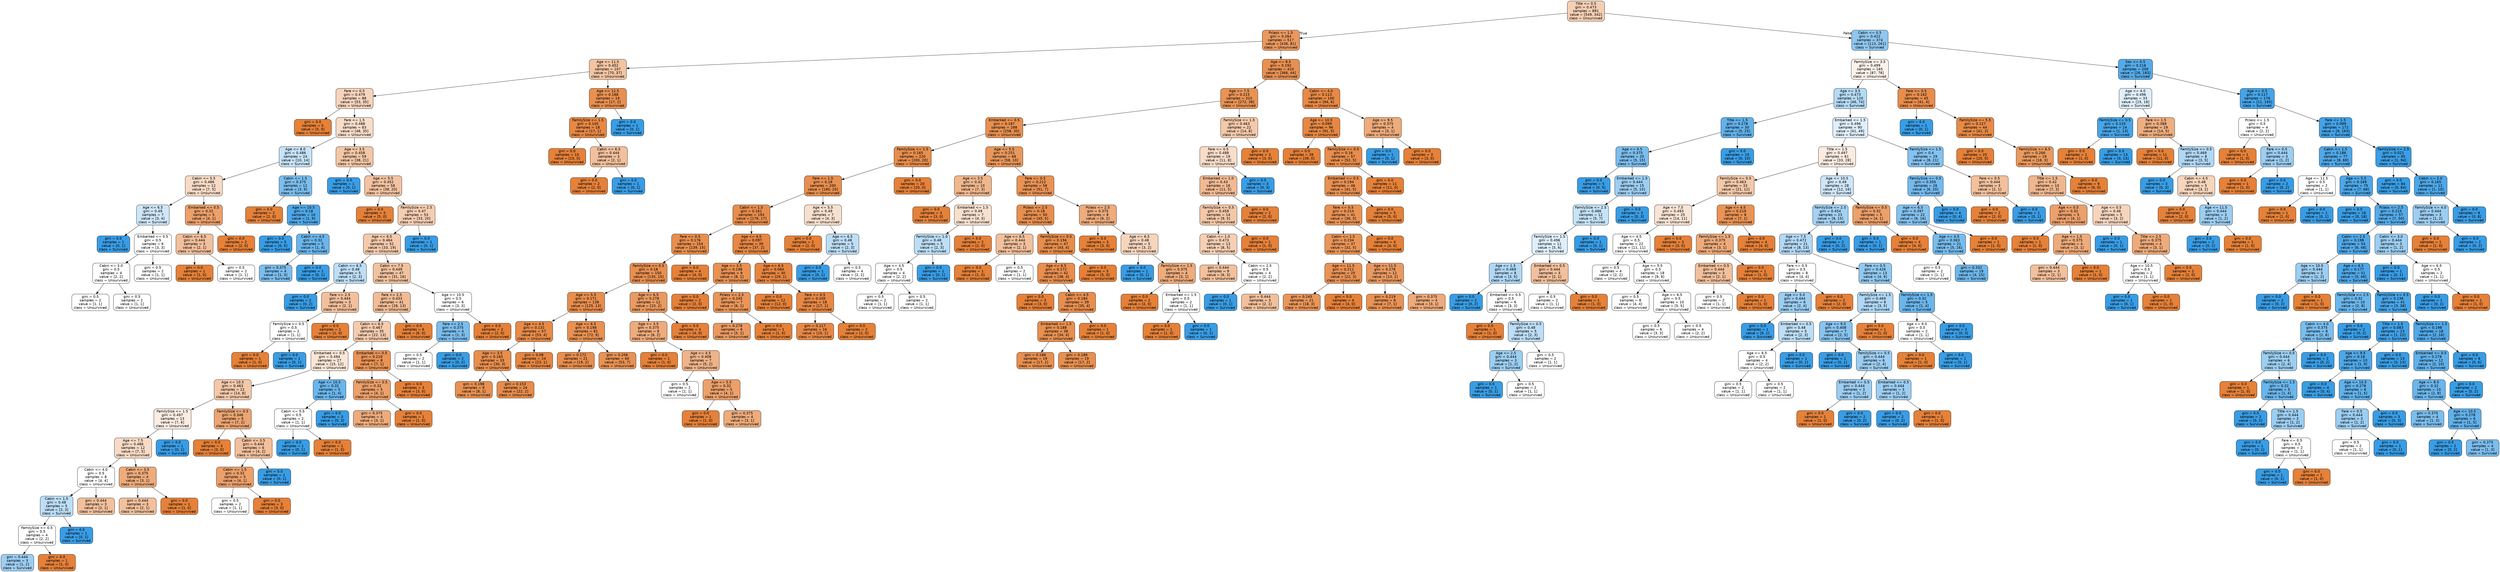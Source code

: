 digraph Tree {
node [shape=box, style="filled, rounded", color="black", fontname=helvetica] ;
edge [fontname=helvetica] ;
0 [label="Title <= 0.5\ngini = 0.473\nsamples = 891\nvalue = [549, 342]\nclass = Unsurvived", fillcolor="#f5cfb4"] ;
1 [label="Pclass <= 1.5\ngini = 0.264\nsamples = 517\nvalue = [436, 81]\nclass = Unsurvived", fillcolor="#ea985e"] ;
0 -> 1 [labeldistance=2.5, labelangle=45, headlabel="True"] ;
2 [label="Age <= 11.5\ngini = 0.452\nsamples = 107\nvalue = [70, 37]\nclass = Unsurvived", fillcolor="#f3c4a2"] ;
1 -> 2 ;
3 [label="Fare <= 0.5\ngini = 0.479\nsamples = 88\nvalue = [53, 35]\nclass = Unsurvived", fillcolor="#f6d4bc"] ;
2 -> 3 ;
4 [label="gini = 0.0\nsamples = 5\nvalue = [5, 0]\nclass = Unsurvived", fillcolor="#e58139"] ;
3 -> 4 ;
5 [label="Fare <= 1.5\ngini = 0.488\nsamples = 83\nvalue = [48, 35]\nclass = Unsurvived", fillcolor="#f8ddc9"] ;
3 -> 5 ;
6 [label="Age <= 8.0\ngini = 0.486\nsamples = 24\nvalue = [10, 14]\nclass = Survived", fillcolor="#c6e3f8"] ;
5 -> 6 ;
7 [label="Cabin <= 5.5\ngini = 0.486\nsamples = 12\nvalue = [7, 5]\nclass = Unsurvived", fillcolor="#f8dbc6"] ;
6 -> 7 ;
8 [label="Age <= 6.5\ngini = 0.49\nsamples = 7\nvalue = [3, 4]\nclass = Survived", fillcolor="#cee6f8"] ;
7 -> 8 ;
9 [label="gini = 0.0\nsamples = 1\nvalue = [0, 1]\nclass = Survived", fillcolor="#399de5"] ;
8 -> 9 ;
10 [label="Embarked <= 0.5\ngini = 0.5\nsamples = 6\nvalue = [3, 3]\nclass = Unsurvived", fillcolor="#ffffff"] ;
8 -> 10 ;
11 [label="Cabin <= 3.0\ngini = 0.5\nsamples = 4\nvalue = [2, 2]\nclass = Unsurvived", fillcolor="#ffffff"] ;
10 -> 11 ;
12 [label="gini = 0.5\nsamples = 2\nvalue = [1, 1]\nclass = Unsurvived", fillcolor="#ffffff"] ;
11 -> 12 ;
13 [label="gini = 0.5\nsamples = 2\nvalue = [1, 1]\nclass = Unsurvived", fillcolor="#ffffff"] ;
11 -> 13 ;
14 [label="gini = 0.5\nsamples = 2\nvalue = [1, 1]\nclass = Unsurvived", fillcolor="#ffffff"] ;
10 -> 14 ;
15 [label="Embarked <= 0.5\ngini = 0.32\nsamples = 5\nvalue = [4, 1]\nclass = Unsurvived", fillcolor="#eca06a"] ;
7 -> 15 ;
16 [label="Cabin <= 6.5\ngini = 0.444\nsamples = 3\nvalue = [2, 1]\nclass = Unsurvived", fillcolor="#f2c09c"] ;
15 -> 16 ;
17 [label="gini = 0.0\nsamples = 1\nvalue = [1, 0]\nclass = Unsurvived", fillcolor="#e58139"] ;
16 -> 17 ;
18 [label="gini = 0.5\nsamples = 2\nvalue = [1, 1]\nclass = Unsurvived", fillcolor="#ffffff"] ;
16 -> 18 ;
19 [label="gini = 0.0\nsamples = 2\nvalue = [2, 0]\nclass = Unsurvived", fillcolor="#e58139"] ;
15 -> 19 ;
20 [label="Cabin <= 1.5\ngini = 0.375\nsamples = 12\nvalue = [3, 9]\nclass = Survived", fillcolor="#7bbeee"] ;
6 -> 20 ;
21 [label="gini = 0.0\nsamples = 2\nvalue = [2, 0]\nclass = Unsurvived", fillcolor="#e58139"] ;
20 -> 21 ;
22 [label="Age <= 10.5\ngini = 0.18\nsamples = 10\nvalue = [1, 9]\nclass = Survived", fillcolor="#4fa8e8"] ;
20 -> 22 ;
23 [label="gini = 0.0\nsamples = 5\nvalue = [0, 5]\nclass = Survived", fillcolor="#399de5"] ;
22 -> 23 ;
24 [label="Cabin <= 4.5\ngini = 0.32\nsamples = 5\nvalue = [1, 4]\nclass = Survived", fillcolor="#6ab6ec"] ;
22 -> 24 ;
25 [label="gini = 0.375\nsamples = 4\nvalue = [1, 3]\nclass = Survived", fillcolor="#7bbeee"] ;
24 -> 25 ;
26 [label="gini = 0.0\nsamples = 1\nvalue = [0, 1]\nclass = Survived", fillcolor="#399de5"] ;
24 -> 26 ;
27 [label="Age <= 3.5\ngini = 0.458\nsamples = 59\nvalue = [38, 21]\nclass = Unsurvived", fillcolor="#f3c7a6"] ;
5 -> 27 ;
28 [label="gini = 0.0\nsamples = 1\nvalue = [0, 1]\nclass = Survived", fillcolor="#399de5"] ;
27 -> 28 ;
29 [label="Age <= 5.5\ngini = 0.452\nsamples = 58\nvalue = [38, 20]\nclass = Unsurvived", fillcolor="#f3c3a1"] ;
27 -> 29 ;
30 [label="gini = 0.0\nsamples = 5\nvalue = [5, 0]\nclass = Unsurvived", fillcolor="#e58139"] ;
29 -> 30 ;
31 [label="FamilySize <= 2.5\ngini = 0.47\nsamples = 53\nvalue = [33, 20]\nclass = Unsurvived", fillcolor="#f5cdb1"] ;
29 -> 31 ;
32 [label="Age <= 6.5\ngini = 0.464\nsamples = 52\nvalue = [33, 19]\nclass = Unsurvived", fillcolor="#f4caab"] ;
31 -> 32 ;
33 [label="Cabin <= 6.5\ngini = 0.48\nsamples = 5\nvalue = [2, 3]\nclass = Survived", fillcolor="#bddef6"] ;
32 -> 33 ;
34 [label="gini = 0.0\nsamples = 2\nvalue = [0, 2]\nclass = Survived", fillcolor="#399de5"] ;
33 -> 34 ;
35 [label="Fare <= 2.5\ngini = 0.444\nsamples = 3\nvalue = [2, 1]\nclass = Unsurvived", fillcolor="#f2c09c"] ;
33 -> 35 ;
36 [label="FamilySize <= 0.5\ngini = 0.5\nsamples = 2\nvalue = [1, 1]\nclass = Unsurvived", fillcolor="#ffffff"] ;
35 -> 36 ;
37 [label="gini = 0.0\nsamples = 1\nvalue = [1, 0]\nclass = Unsurvived", fillcolor="#e58139"] ;
36 -> 37 ;
38 [label="gini = 0.0\nsamples = 1\nvalue = [0, 1]\nclass = Survived", fillcolor="#399de5"] ;
36 -> 38 ;
39 [label="gini = 0.0\nsamples = 1\nvalue = [1, 0]\nclass = Unsurvived", fillcolor="#e58139"] ;
35 -> 39 ;
40 [label="Cabin <= 7.5\ngini = 0.449\nsamples = 47\nvalue = [31, 16]\nclass = Unsurvived", fillcolor="#f2c29f"] ;
32 -> 40 ;
41 [label="Fare <= 2.5\ngini = 0.433\nsamples = 41\nvalue = [28, 13]\nclass = Unsurvived", fillcolor="#f1bc95"] ;
40 -> 41 ;
42 [label="Cabin <= 6.5\ngini = 0.467\nsamples = 35\nvalue = [22, 13]\nclass = Unsurvived", fillcolor="#f4cbae"] ;
41 -> 42 ;
43 [label="Embarked <= 0.5\ngini = 0.494\nsamples = 27\nvalue = [15, 12]\nclass = Unsurvived", fillcolor="#fae6d7"] ;
42 -> 43 ;
44 [label="Age <= 10.5\ngini = 0.463\nsamples = 22\nvalue = [14, 8]\nclass = Unsurvived", fillcolor="#f4c9aa"] ;
43 -> 44 ;
45 [label="FamilySize <= 1.5\ngini = 0.497\nsamples = 13\nvalue = [7, 6]\nclass = Unsurvived", fillcolor="#fbede3"] ;
44 -> 45 ;
46 [label="Age <= 7.5\ngini = 0.486\nsamples = 12\nvalue = [7, 5]\nclass = Unsurvived", fillcolor="#f8dbc6"] ;
45 -> 46 ;
47 [label="Cabin <= 4.0\ngini = 0.5\nsamples = 8\nvalue = [4, 4]\nclass = Unsurvived", fillcolor="#ffffff"] ;
46 -> 47 ;
48 [label="Cabin <= 1.5\ngini = 0.48\nsamples = 5\nvalue = [2, 3]\nclass = Survived", fillcolor="#bddef6"] ;
47 -> 48 ;
49 [label="FamilySize <= 0.5\ngini = 0.5\nsamples = 4\nvalue = [2, 2]\nclass = Unsurvived", fillcolor="#ffffff"] ;
48 -> 49 ;
50 [label="gini = 0.444\nsamples = 3\nvalue = [1, 2]\nclass = Survived", fillcolor="#9ccef2"] ;
49 -> 50 ;
51 [label="gini = 0.0\nsamples = 1\nvalue = [1, 0]\nclass = Unsurvived", fillcolor="#e58139"] ;
49 -> 51 ;
52 [label="gini = 0.0\nsamples = 1\nvalue = [0, 1]\nclass = Survived", fillcolor="#399de5"] ;
48 -> 52 ;
53 [label="gini = 0.444\nsamples = 3\nvalue = [2, 1]\nclass = Unsurvived", fillcolor="#f2c09c"] ;
47 -> 53 ;
54 [label="Cabin <= 3.5\ngini = 0.375\nsamples = 4\nvalue = [3, 1]\nclass = Unsurvived", fillcolor="#eeab7b"] ;
46 -> 54 ;
55 [label="gini = 0.444\nsamples = 3\nvalue = [2, 1]\nclass = Unsurvived", fillcolor="#f2c09c"] ;
54 -> 55 ;
56 [label="gini = 0.0\nsamples = 1\nvalue = [1, 0]\nclass = Unsurvived", fillcolor="#e58139"] ;
54 -> 56 ;
57 [label="gini = 0.0\nsamples = 1\nvalue = [0, 1]\nclass = Survived", fillcolor="#399de5"] ;
45 -> 57 ;
58 [label="FamilySize <= 0.5\ngini = 0.346\nsamples = 9\nvalue = [7, 2]\nclass = Unsurvived", fillcolor="#eca572"] ;
44 -> 58 ;
59 [label="gini = 0.0\nsamples = 3\nvalue = [3, 0]\nclass = Unsurvived", fillcolor="#e58139"] ;
58 -> 59 ;
60 [label="Cabin <= 3.5\ngini = 0.444\nsamples = 6\nvalue = [4, 2]\nclass = Unsurvived", fillcolor="#f2c09c"] ;
58 -> 60 ;
61 [label="Cabin <= 1.5\ngini = 0.32\nsamples = 5\nvalue = [4, 1]\nclass = Unsurvived", fillcolor="#eca06a"] ;
60 -> 61 ;
62 [label="gini = 0.5\nsamples = 2\nvalue = [1, 1]\nclass = Unsurvived", fillcolor="#ffffff"] ;
61 -> 62 ;
63 [label="gini = 0.0\nsamples = 3\nvalue = [3, 0]\nclass = Unsurvived", fillcolor="#e58139"] ;
61 -> 63 ;
64 [label="gini = 0.0\nsamples = 1\nvalue = [0, 1]\nclass = Survived", fillcolor="#399de5"] ;
60 -> 64 ;
65 [label="Age <= 10.5\ngini = 0.32\nsamples = 5\nvalue = [1, 4]\nclass = Survived", fillcolor="#6ab6ec"] ;
43 -> 65 ;
66 [label="Cabin <= 5.5\ngini = 0.5\nsamples = 2\nvalue = [1, 1]\nclass = Unsurvived", fillcolor="#ffffff"] ;
65 -> 66 ;
67 [label="gini = 0.0\nsamples = 1\nvalue = [0, 1]\nclass = Survived", fillcolor="#399de5"] ;
66 -> 67 ;
68 [label="gini = 0.0\nsamples = 1\nvalue = [1, 0]\nclass = Unsurvived", fillcolor="#e58139"] ;
66 -> 68 ;
69 [label="gini = 0.0\nsamples = 3\nvalue = [0, 3]\nclass = Survived", fillcolor="#399de5"] ;
65 -> 69 ;
70 [label="Embarked <= 0.5\ngini = 0.219\nsamples = 8\nvalue = [7, 1]\nclass = Unsurvived", fillcolor="#e99355"] ;
42 -> 70 ;
71 [label="FamilySize <= 0.5\ngini = 0.32\nsamples = 5\nvalue = [4, 1]\nclass = Unsurvived", fillcolor="#eca06a"] ;
70 -> 71 ;
72 [label="gini = 0.375\nsamples = 4\nvalue = [3, 1]\nclass = Unsurvived", fillcolor="#eeab7b"] ;
71 -> 72 ;
73 [label="gini = 0.0\nsamples = 1\nvalue = [1, 0]\nclass = Unsurvived", fillcolor="#e58139"] ;
71 -> 73 ;
74 [label="gini = 0.0\nsamples = 3\nvalue = [3, 0]\nclass = Unsurvived", fillcolor="#e58139"] ;
70 -> 74 ;
75 [label="gini = 0.0\nsamples = 6\nvalue = [6, 0]\nclass = Unsurvived", fillcolor="#e58139"] ;
41 -> 75 ;
76 [label="Age <= 10.5\ngini = 0.5\nsamples = 6\nvalue = [3, 3]\nclass = Unsurvived", fillcolor="#ffffff"] ;
40 -> 76 ;
77 [label="Fare <= 2.5\ngini = 0.375\nsamples = 4\nvalue = [1, 3]\nclass = Survived", fillcolor="#7bbeee"] ;
76 -> 77 ;
78 [label="gini = 0.5\nsamples = 2\nvalue = [1, 1]\nclass = Unsurvived", fillcolor="#ffffff"] ;
77 -> 78 ;
79 [label="gini = 0.0\nsamples = 2\nvalue = [0, 2]\nclass = Survived", fillcolor="#399de5"] ;
77 -> 79 ;
80 [label="gini = 0.0\nsamples = 2\nvalue = [2, 0]\nclass = Unsurvived", fillcolor="#e58139"] ;
76 -> 80 ;
81 [label="gini = 0.0\nsamples = 1\nvalue = [0, 1]\nclass = Survived", fillcolor="#399de5"] ;
31 -> 81 ;
82 [label="Age <= 12.5\ngini = 0.188\nsamples = 19\nvalue = [17, 2]\nclass = Unsurvived", fillcolor="#e89050"] ;
2 -> 82 ;
83 [label="FamilySize <= 1.5\ngini = 0.105\nsamples = 18\nvalue = [17, 1]\nclass = Unsurvived", fillcolor="#e78845"] ;
82 -> 83 ;
84 [label="gini = 0.0\nsamples = 15\nvalue = [15, 0]\nclass = Unsurvived", fillcolor="#e58139"] ;
83 -> 84 ;
85 [label="Cabin <= 6.5\ngini = 0.444\nsamples = 3\nvalue = [2, 1]\nclass = Unsurvived", fillcolor="#f2c09c"] ;
83 -> 85 ;
86 [label="gini = 0.0\nsamples = 2\nvalue = [2, 0]\nclass = Unsurvived", fillcolor="#e58139"] ;
85 -> 86 ;
87 [label="gini = 0.0\nsamples = 1\nvalue = [0, 1]\nclass = Survived", fillcolor="#399de5"] ;
85 -> 87 ;
88 [label="gini = 0.0\nsamples = 1\nvalue = [0, 1]\nclass = Survived", fillcolor="#399de5"] ;
82 -> 88 ;
89 [label="Age <= 8.5\ngini = 0.192\nsamples = 410\nvalue = [366, 44]\nclass = Unsurvived", fillcolor="#e89051"] ;
1 -> 89 ;
90 [label="Age <= 7.5\ngini = 0.215\nsamples = 310\nvalue = [272, 38]\nclass = Unsurvived", fillcolor="#e99355"] ;
89 -> 90 ;
91 [label="Embarked <= 0.5\ngini = 0.187\nsamples = 288\nvalue = [258, 30]\nclass = Unsurvived", fillcolor="#e89050"] ;
90 -> 91 ;
92 [label="FamilySize <= 1.5\ngini = 0.165\nsamples = 220\nvalue = [200, 20]\nclass = Unsurvived", fillcolor="#e88e4d"] ;
91 -> 92 ;
93 [label="Fare <= 1.5\ngini = 0.18\nsamples = 200\nvalue = [180, 20]\nclass = Unsurvived", fillcolor="#e88f4f"] ;
92 -> 93 ;
94 [label="Cabin <= 1.5\ngini = 0.161\nsamples = 193\nvalue = [176, 17]\nclass = Unsurvived", fillcolor="#e88d4c"] ;
93 -> 94 ;
95 [label="Fare <= 0.5\ngini = 0.176\nsamples = 154\nvalue = [139, 15]\nclass = Unsurvived", fillcolor="#e88f4e"] ;
94 -> 95 ;
96 [label="FamilySize <= 0.5\ngini = 0.18\nsamples = 150\nvalue = [135, 15]\nclass = Unsurvived", fillcolor="#e88f4f"] ;
95 -> 96 ;
97 [label="Age <= 5.5\ngini = 0.171\nsamples = 138\nvalue = [125, 13]\nclass = Unsurvived", fillcolor="#e88e4e"] ;
96 -> 97 ;
98 [label="Age <= 4.5\ngini = 0.131\nsamples = 57\nvalue = [53, 4]\nclass = Unsurvived", fillcolor="#e78b48"] ;
97 -> 98 ;
99 [label="Age <= 3.5\ngini = 0.165\nsamples = 33\nvalue = [30, 3]\nclass = Unsurvived", fillcolor="#e88e4d"] ;
98 -> 99 ;
100 [label="gini = 0.198\nsamples = 9\nvalue = [8, 1]\nclass = Unsurvived", fillcolor="#e89152"] ;
99 -> 100 ;
101 [label="gini = 0.153\nsamples = 24\nvalue = [22, 2]\nclass = Unsurvived", fillcolor="#e78c4b"] ;
99 -> 101 ;
102 [label="gini = 0.08\nsamples = 24\nvalue = [23, 1]\nclass = Unsurvived", fillcolor="#e68642"] ;
98 -> 102 ;
103 [label="Age <= 6.5\ngini = 0.198\nsamples = 81\nvalue = [72, 9]\nclass = Unsurvived", fillcolor="#e89152"] ;
97 -> 103 ;
104 [label="gini = 0.172\nsamples = 21\nvalue = [19, 2]\nclass = Unsurvived", fillcolor="#e88e4e"] ;
103 -> 104 ;
105 [label="gini = 0.206\nsamples = 60\nvalue = [53, 7]\nclass = Unsurvived", fillcolor="#e89253"] ;
103 -> 105 ;
106 [label="Age <= 6.5\ngini = 0.278\nsamples = 12\nvalue = [10, 2]\nclass = Unsurvived", fillcolor="#ea9a61"] ;
96 -> 106 ;
107 [label="Age <= 3.5\ngini = 0.375\nsamples = 8\nvalue = [6, 2]\nclass = Unsurvived", fillcolor="#eeab7b"] ;
106 -> 107 ;
108 [label="gini = 0.0\nsamples = 1\nvalue = [1, 0]\nclass = Unsurvived", fillcolor="#e58139"] ;
107 -> 108 ;
109 [label="Age <= 4.5\ngini = 0.408\nsamples = 7\nvalue = [5, 2]\nclass = Unsurvived", fillcolor="#efb388"] ;
107 -> 109 ;
110 [label="gini = 0.5\nsamples = 2\nvalue = [1, 1]\nclass = Unsurvived", fillcolor="#ffffff"] ;
109 -> 110 ;
111 [label="Age <= 5.5\ngini = 0.32\nsamples = 5\nvalue = [4, 1]\nclass = Unsurvived", fillcolor="#eca06a"] ;
109 -> 111 ;
112 [label="gini = 0.0\nsamples = 1\nvalue = [1, 0]\nclass = Unsurvived", fillcolor="#e58139"] ;
111 -> 112 ;
113 [label="gini = 0.375\nsamples = 4\nvalue = [3, 1]\nclass = Unsurvived", fillcolor="#eeab7b"] ;
111 -> 113 ;
114 [label="gini = 0.0\nsamples = 4\nvalue = [4, 0]\nclass = Unsurvived", fillcolor="#e58139"] ;
106 -> 114 ;
115 [label="gini = 0.0\nsamples = 4\nvalue = [4, 0]\nclass = Unsurvived", fillcolor="#e58139"] ;
95 -> 115 ;
116 [label="Age <= 4.5\ngini = 0.097\nsamples = 39\nvalue = [37, 2]\nclass = Unsurvived", fillcolor="#e68844"] ;
94 -> 116 ;
117 [label="Age <= 3.5\ngini = 0.198\nsamples = 9\nvalue = [8, 1]\nclass = Unsurvived", fillcolor="#e89152"] ;
116 -> 117 ;
118 [label="gini = 0.0\nsamples = 2\nvalue = [2, 0]\nclass = Unsurvived", fillcolor="#e58139"] ;
117 -> 118 ;
119 [label="Pclass <= 2.5\ngini = 0.245\nsamples = 7\nvalue = [6, 1]\nclass = Unsurvived", fillcolor="#e9965a"] ;
117 -> 119 ;
120 [label="gini = 0.278\nsamples = 6\nvalue = [5, 1]\nclass = Unsurvived", fillcolor="#ea9a61"] ;
119 -> 120 ;
121 [label="gini = 0.0\nsamples = 1\nvalue = [1, 0]\nclass = Unsurvived", fillcolor="#e58139"] ;
119 -> 121 ;
122 [label="Age <= 6.5\ngini = 0.064\nsamples = 30\nvalue = [29, 1]\nclass = Unsurvived", fillcolor="#e68540"] ;
116 -> 122 ;
123 [label="gini = 0.0\nsamples = 12\nvalue = [12, 0]\nclass = Unsurvived", fillcolor="#e58139"] ;
122 -> 123 ;
124 [label="Fare <= 0.5\ngini = 0.105\nsamples = 18\nvalue = [17, 1]\nclass = Unsurvived", fillcolor="#e78845"] ;
122 -> 124 ;
125 [label="gini = 0.117\nsamples = 16\nvalue = [15, 1]\nclass = Unsurvived", fillcolor="#e78946"] ;
124 -> 125 ;
126 [label="gini = 0.0\nsamples = 2\nvalue = [2, 0]\nclass = Unsurvived", fillcolor="#e58139"] ;
124 -> 126 ;
127 [label="Age <= 5.5\ngini = 0.49\nsamples = 7\nvalue = [4, 3]\nclass = Unsurvived", fillcolor="#f8e0ce"] ;
93 -> 127 ;
128 [label="gini = 0.0\nsamples = 2\nvalue = [2, 0]\nclass = Unsurvived", fillcolor="#e58139"] ;
127 -> 128 ;
129 [label="Age <= 6.5\ngini = 0.48\nsamples = 5\nvalue = [2, 3]\nclass = Survived", fillcolor="#bddef6"] ;
127 -> 129 ;
130 [label="gini = 0.0\nsamples = 1\nvalue = [0, 1]\nclass = Survived", fillcolor="#399de5"] ;
129 -> 130 ;
131 [label="gini = 0.5\nsamples = 4\nvalue = [2, 2]\nclass = Unsurvived", fillcolor="#ffffff"] ;
129 -> 131 ;
132 [label="gini = 0.0\nsamples = 20\nvalue = [20, 0]\nclass = Unsurvived", fillcolor="#e58139"] ;
92 -> 132 ;
133 [label="Age <= 5.5\ngini = 0.251\nsamples = 68\nvalue = [58, 10]\nclass = Unsurvived", fillcolor="#e9975b"] ;
91 -> 133 ;
134 [label="Age <= 3.5\ngini = 0.42\nsamples = 10\nvalue = [7, 3]\nclass = Unsurvived", fillcolor="#f0b78e"] ;
133 -> 134 ;
135 [label="gini = 0.0\nsamples = 3\nvalue = [3, 0]\nclass = Unsurvived", fillcolor="#e58139"] ;
134 -> 135 ;
136 [label="Embarked <= 1.5\ngini = 0.49\nsamples = 7\nvalue = [4, 3]\nclass = Unsurvived", fillcolor="#f8e0ce"] ;
134 -> 136 ;
137 [label="FamilySize <= 1.0\ngini = 0.48\nsamples = 5\nvalue = [2, 3]\nclass = Survived", fillcolor="#bddef6"] ;
136 -> 137 ;
138 [label="Age <= 4.5\ngini = 0.5\nsamples = 4\nvalue = [2, 2]\nclass = Unsurvived", fillcolor="#ffffff"] ;
137 -> 138 ;
139 [label="gini = 0.5\nsamples = 2\nvalue = [1, 1]\nclass = Unsurvived", fillcolor="#ffffff"] ;
138 -> 139 ;
140 [label="gini = 0.5\nsamples = 2\nvalue = [1, 1]\nclass = Unsurvived", fillcolor="#ffffff"] ;
138 -> 140 ;
141 [label="gini = 0.0\nsamples = 1\nvalue = [0, 1]\nclass = Survived", fillcolor="#399de5"] ;
137 -> 141 ;
142 [label="gini = 0.0\nsamples = 2\nvalue = [2, 0]\nclass = Unsurvived", fillcolor="#e58139"] ;
136 -> 142 ;
143 [label="Fare <= 0.5\ngini = 0.212\nsamples = 58\nvalue = [51, 7]\nclass = Unsurvived", fillcolor="#e99254"] ;
133 -> 143 ;
144 [label="Pclass <= 2.5\ngini = 0.18\nsamples = 50\nvalue = [45, 5]\nclass = Unsurvived", fillcolor="#e88f4f"] ;
143 -> 144 ;
145 [label="Age <= 6.5\ngini = 0.444\nsamples = 3\nvalue = [2, 1]\nclass = Unsurvived", fillcolor="#f2c09c"] ;
144 -> 145 ;
146 [label="gini = 0.0\nsamples = 1\nvalue = [1, 0]\nclass = Unsurvived", fillcolor="#e58139"] ;
145 -> 146 ;
147 [label="gini = 0.5\nsamples = 2\nvalue = [1, 1]\nclass = Unsurvived", fillcolor="#ffffff"] ;
145 -> 147 ;
148 [label="FamilySize <= 0.5\ngini = 0.156\nsamples = 47\nvalue = [43, 4]\nclass = Unsurvived", fillcolor="#e78d4b"] ;
144 -> 148 ;
149 [label="Age <= 6.5\ngini = 0.172\nsamples = 42\nvalue = [38, 4]\nclass = Unsurvived", fillcolor="#e88e4e"] ;
148 -> 149 ;
150 [label="gini = 0.0\nsamples = 3\nvalue = [3, 0]\nclass = Unsurvived", fillcolor="#e58139"] ;
149 -> 150 ;
151 [label="Cabin <= 4.5\ngini = 0.184\nsamples = 39\nvalue = [35, 4]\nclass = Unsurvived", fillcolor="#e88f50"] ;
149 -> 151 ;
152 [label="Embarked <= 1.5\ngini = 0.188\nsamples = 38\nvalue = [34, 4]\nclass = Unsurvived", fillcolor="#e89050"] ;
151 -> 152 ;
153 [label="gini = 0.188\nsamples = 19\nvalue = [17, 2]\nclass = Unsurvived", fillcolor="#e89050"] ;
152 -> 153 ;
154 [label="gini = 0.188\nsamples = 19\nvalue = [17, 2]\nclass = Unsurvived", fillcolor="#e89050"] ;
152 -> 154 ;
155 [label="gini = 0.0\nsamples = 1\nvalue = [1, 0]\nclass = Unsurvived", fillcolor="#e58139"] ;
151 -> 155 ;
156 [label="gini = 0.0\nsamples = 5\nvalue = [5, 0]\nclass = Unsurvived", fillcolor="#e58139"] ;
148 -> 156 ;
157 [label="Pclass <= 2.5\ngini = 0.375\nsamples = 8\nvalue = [6, 2]\nclass = Unsurvived", fillcolor="#eeab7b"] ;
143 -> 157 ;
158 [label="gini = 0.0\nsamples = 3\nvalue = [3, 0]\nclass = Unsurvived", fillcolor="#e58139"] ;
157 -> 158 ;
159 [label="Age <= 6.5\ngini = 0.48\nsamples = 5\nvalue = [3, 2]\nclass = Unsurvived", fillcolor="#f6d5bd"] ;
157 -> 159 ;
160 [label="gini = 0.0\nsamples = 1\nvalue = [0, 1]\nclass = Survived", fillcolor="#399de5"] ;
159 -> 160 ;
161 [label="FamilySize <= 1.5\ngini = 0.375\nsamples = 4\nvalue = [3, 1]\nclass = Unsurvived", fillcolor="#eeab7b"] ;
159 -> 161 ;
162 [label="gini = 0.0\nsamples = 2\nvalue = [2, 0]\nclass = Unsurvived", fillcolor="#e58139"] ;
161 -> 162 ;
163 [label="Embarked <= 1.5\ngini = 0.5\nsamples = 2\nvalue = [1, 1]\nclass = Unsurvived", fillcolor="#ffffff"] ;
161 -> 163 ;
164 [label="gini = 0.0\nsamples = 1\nvalue = [1, 0]\nclass = Unsurvived", fillcolor="#e58139"] ;
163 -> 164 ;
165 [label="gini = 0.0\nsamples = 1\nvalue = [0, 1]\nclass = Survived", fillcolor="#399de5"] ;
163 -> 165 ;
166 [label="FamilySize <= 1.5\ngini = 0.463\nsamples = 22\nvalue = [14, 8]\nclass = Unsurvived", fillcolor="#f4c9aa"] ;
90 -> 166 ;
167 [label="Fare <= 0.5\ngini = 0.488\nsamples = 19\nvalue = [11, 8]\nclass = Unsurvived", fillcolor="#f8ddc9"] ;
166 -> 167 ;
168 [label="Embarked <= 1.0\ngini = 0.43\nsamples = 16\nvalue = [11, 5]\nclass = Unsurvived", fillcolor="#f1ba93"] ;
167 -> 168 ;
169 [label="FamilySize <= 0.5\ngini = 0.459\nsamples = 14\nvalue = [9, 5]\nclass = Unsurvived", fillcolor="#f3c7a7"] ;
168 -> 169 ;
170 [label="Cabin <= 1.0\ngini = 0.473\nsamples = 13\nvalue = [8, 5]\nclass = Unsurvived", fillcolor="#f5d0b5"] ;
169 -> 170 ;
171 [label="gini = 0.444\nsamples = 9\nvalue = [6, 3]\nclass = Unsurvived", fillcolor="#f2c09c"] ;
170 -> 171 ;
172 [label="Cabin <= 2.5\ngini = 0.5\nsamples = 4\nvalue = [2, 2]\nclass = Unsurvived", fillcolor="#ffffff"] ;
170 -> 172 ;
173 [label="gini = 0.0\nsamples = 1\nvalue = [0, 1]\nclass = Survived", fillcolor="#399de5"] ;
172 -> 173 ;
174 [label="gini = 0.444\nsamples = 3\nvalue = [2, 1]\nclass = Unsurvived", fillcolor="#f2c09c"] ;
172 -> 174 ;
175 [label="gini = 0.0\nsamples = 1\nvalue = [1, 0]\nclass = Unsurvived", fillcolor="#e58139"] ;
169 -> 175 ;
176 [label="gini = 0.0\nsamples = 2\nvalue = [2, 0]\nclass = Unsurvived", fillcolor="#e58139"] ;
168 -> 176 ;
177 [label="gini = 0.0\nsamples = 3\nvalue = [0, 3]\nclass = Survived", fillcolor="#399de5"] ;
167 -> 177 ;
178 [label="gini = 0.0\nsamples = 3\nvalue = [3, 0]\nclass = Unsurvived", fillcolor="#e58139"] ;
166 -> 178 ;
179 [label="Cabin <= 4.0\ngini = 0.113\nsamples = 100\nvalue = [94, 6]\nclass = Unsurvived", fillcolor="#e78946"] ;
89 -> 179 ;
180 [label="Age <= 10.5\ngini = 0.099\nsamples = 96\nvalue = [91, 5]\nclass = Unsurvived", fillcolor="#e68844"] ;
179 -> 180 ;
181 [label="gini = 0.0\nsamples = 39\nvalue = [39, 0]\nclass = Unsurvived", fillcolor="#e58139"] ;
180 -> 181 ;
182 [label="FamilySize <= 0.5\ngini = 0.16\nsamples = 57\nvalue = [52, 5]\nclass = Unsurvived", fillcolor="#e88d4c"] ;
180 -> 182 ;
183 [label="Embarked <= 0.5\ngini = 0.194\nsamples = 46\nvalue = [41, 5]\nclass = Unsurvived", fillcolor="#e89051"] ;
182 -> 183 ;
184 [label="Fare <= 0.5\ngini = 0.214\nsamples = 41\nvalue = [36, 5]\nclass = Unsurvived", fillcolor="#e99254"] ;
183 -> 184 ;
185 [label="Cabin <= 1.5\ngini = 0.234\nsamples = 37\nvalue = [32, 5]\nclass = Unsurvived", fillcolor="#e99558"] ;
184 -> 185 ;
186 [label="Age <= 11.5\ngini = 0.211\nsamples = 25\nvalue = [22, 3]\nclass = Unsurvived", fillcolor="#e99254"] ;
185 -> 186 ;
187 [label="gini = 0.245\nsamples = 21\nvalue = [18, 3]\nclass = Unsurvived", fillcolor="#e9965a"] ;
186 -> 187 ;
188 [label="gini = 0.0\nsamples = 4\nvalue = [4, 0]\nclass = Unsurvived", fillcolor="#e58139"] ;
186 -> 188 ;
189 [label="Age <= 11.5\ngini = 0.278\nsamples = 12\nvalue = [10, 2]\nclass = Unsurvived", fillcolor="#ea9a61"] ;
185 -> 189 ;
190 [label="gini = 0.219\nsamples = 8\nvalue = [7, 1]\nclass = Unsurvived", fillcolor="#e99355"] ;
189 -> 190 ;
191 [label="gini = 0.375\nsamples = 4\nvalue = [3, 1]\nclass = Unsurvived", fillcolor="#eeab7b"] ;
189 -> 191 ;
192 [label="gini = 0.0\nsamples = 4\nvalue = [4, 0]\nclass = Unsurvived", fillcolor="#e58139"] ;
184 -> 192 ;
193 [label="gini = 0.0\nsamples = 5\nvalue = [5, 0]\nclass = Unsurvived", fillcolor="#e58139"] ;
183 -> 193 ;
194 [label="gini = 0.0\nsamples = 11\nvalue = [11, 0]\nclass = Unsurvived", fillcolor="#e58139"] ;
182 -> 194 ;
195 [label="Age <= 9.5\ngini = 0.375\nsamples = 4\nvalue = [3, 1]\nclass = Unsurvived", fillcolor="#eeab7b"] ;
179 -> 195 ;
196 [label="gini = 0.0\nsamples = 1\nvalue = [0, 1]\nclass = Survived", fillcolor="#399de5"] ;
195 -> 196 ;
197 [label="gini = 0.0\nsamples = 3\nvalue = [3, 0]\nclass = Unsurvived", fillcolor="#e58139"] ;
195 -> 197 ;
198 [label="Cabin <= 0.5\ngini = 0.422\nsamples = 374\nvalue = [113, 261]\nclass = Survived", fillcolor="#8fc7f0"] ;
0 -> 198 [labeldistance=2.5, labelangle=-45, headlabel="False"] ;
199 [label="FamilySize <= 3.5\ngini = 0.499\nsamples = 165\nvalue = [87, 78]\nclass = Unsurvived", fillcolor="#fcf2eb"] ;
198 -> 199 ;
200 [label="Age <= 3.5\ngini = 0.473\nsamples = 120\nvalue = [46, 74]\nclass = Survived", fillcolor="#b4daf5"] ;
199 -> 200 ;
201 [label="Title <= 1.5\ngini = 0.278\nsamples = 30\nvalue = [5, 25]\nclass = Survived", fillcolor="#61b1ea"] ;
200 -> 201 ;
202 [label="Age <= 0.5\ngini = 0.375\nsamples = 20\nvalue = [5, 15]\nclass = Survived", fillcolor="#7bbeee"] ;
201 -> 202 ;
203 [label="gini = 0.0\nsamples = 5\nvalue = [0, 5]\nclass = Survived", fillcolor="#399de5"] ;
202 -> 203 ;
204 [label="Embarked <= 1.5\ngini = 0.444\nsamples = 15\nvalue = [5, 10]\nclass = Survived", fillcolor="#9ccef2"] ;
202 -> 204 ;
205 [label="FamilySize <= 2.5\ngini = 0.486\nsamples = 12\nvalue = [5, 7]\nclass = Survived", fillcolor="#c6e3f8"] ;
204 -> 205 ;
206 [label="FamilySize <= 1.5\ngini = 0.496\nsamples = 11\nvalue = [5, 6]\nclass = Survived", fillcolor="#deeffb"] ;
205 -> 206 ;
207 [label="Age <= 1.5\ngini = 0.469\nsamples = 8\nvalue = [3, 5]\nclass = Survived", fillcolor="#b0d8f5"] ;
206 -> 207 ;
208 [label="gini = 0.0\nsamples = 2\nvalue = [0, 2]\nclass = Survived", fillcolor="#399de5"] ;
207 -> 208 ;
209 [label="Embarked <= 0.5\ngini = 0.5\nsamples = 6\nvalue = [3, 3]\nclass = Unsurvived", fillcolor="#ffffff"] ;
207 -> 209 ;
210 [label="gini = 0.0\nsamples = 1\nvalue = [1, 0]\nclass = Unsurvived", fillcolor="#e58139"] ;
209 -> 210 ;
211 [label="FamilySize <= 0.5\ngini = 0.48\nsamples = 5\nvalue = [2, 3]\nclass = Survived", fillcolor="#bddef6"] ;
209 -> 211 ;
212 [label="Age <= 2.5\ngini = 0.444\nsamples = 3\nvalue = [1, 2]\nclass = Survived", fillcolor="#9ccef2"] ;
211 -> 212 ;
213 [label="gini = 0.0\nsamples = 1\nvalue = [0, 1]\nclass = Survived", fillcolor="#399de5"] ;
212 -> 213 ;
214 [label="gini = 0.5\nsamples = 2\nvalue = [1, 1]\nclass = Unsurvived", fillcolor="#ffffff"] ;
212 -> 214 ;
215 [label="gini = 0.5\nsamples = 2\nvalue = [1, 1]\nclass = Unsurvived", fillcolor="#ffffff"] ;
211 -> 215 ;
216 [label="Embarked <= 0.5\ngini = 0.444\nsamples = 3\nvalue = [2, 1]\nclass = Unsurvived", fillcolor="#f2c09c"] ;
206 -> 216 ;
217 [label="gini = 0.5\nsamples = 2\nvalue = [1, 1]\nclass = Unsurvived", fillcolor="#ffffff"] ;
216 -> 217 ;
218 [label="gini = 0.0\nsamples = 1\nvalue = [1, 0]\nclass = Unsurvived", fillcolor="#e58139"] ;
216 -> 218 ;
219 [label="gini = 0.0\nsamples = 1\nvalue = [0, 1]\nclass = Survived", fillcolor="#399de5"] ;
205 -> 219 ;
220 [label="gini = 0.0\nsamples = 3\nvalue = [0, 3]\nclass = Survived", fillcolor="#399de5"] ;
204 -> 220 ;
221 [label="gini = 0.0\nsamples = 10\nvalue = [0, 10]\nclass = Survived", fillcolor="#399de5"] ;
201 -> 221 ;
222 [label="Embarked <= 1.5\ngini = 0.496\nsamples = 90\nvalue = [41, 49]\nclass = Survived", fillcolor="#dfeffb"] ;
200 -> 222 ;
223 [label="Title <= 1.5\ngini = 0.497\nsamples = 61\nvalue = [33, 28]\nclass = Unsurvived", fillcolor="#fbece1"] ;
222 -> 223 ;
224 [label="FamilySize <= 0.5\ngini = 0.463\nsamples = 33\nvalue = [21, 12]\nclass = Unsurvived", fillcolor="#f4c9aa"] ;
223 -> 224 ;
225 [label="Age <= 7.5\ngini = 0.493\nsamples = 25\nvalue = [14, 11]\nclass = Unsurvived", fillcolor="#f9e4d5"] ;
224 -> 225 ;
226 [label="Age <= 4.5\ngini = 0.5\nsamples = 22\nvalue = [11, 11]\nclass = Unsurvived", fillcolor="#ffffff"] ;
225 -> 226 ;
227 [label="gini = 0.5\nsamples = 4\nvalue = [2, 2]\nclass = Unsurvived", fillcolor="#ffffff"] ;
226 -> 227 ;
228 [label="Age <= 5.5\ngini = 0.5\nsamples = 18\nvalue = [9, 9]\nclass = Unsurvived", fillcolor="#ffffff"] ;
226 -> 228 ;
229 [label="gini = 0.5\nsamples = 8\nvalue = [4, 4]\nclass = Unsurvived", fillcolor="#ffffff"] ;
228 -> 229 ;
230 [label="Age <= 6.5\ngini = 0.5\nsamples = 10\nvalue = [5, 5]\nclass = Unsurvived", fillcolor="#ffffff"] ;
228 -> 230 ;
231 [label="gini = 0.5\nsamples = 6\nvalue = [3, 3]\nclass = Unsurvived", fillcolor="#ffffff"] ;
230 -> 231 ;
232 [label="gini = 0.5\nsamples = 4\nvalue = [2, 2]\nclass = Unsurvived", fillcolor="#ffffff"] ;
230 -> 232 ;
233 [label="gini = 0.0\nsamples = 3\nvalue = [3, 0]\nclass = Unsurvived", fillcolor="#e58139"] ;
225 -> 233 ;
234 [label="Age <= 4.5\ngini = 0.219\nsamples = 8\nvalue = [7, 1]\nclass = Unsurvived", fillcolor="#e99355"] ;
224 -> 234 ;
235 [label="FamilySize <= 1.5\ngini = 0.375\nsamples = 4\nvalue = [3, 1]\nclass = Unsurvived", fillcolor="#eeab7b"] ;
234 -> 235 ;
236 [label="Embarked <= 0.5\ngini = 0.444\nsamples = 3\nvalue = [2, 1]\nclass = Unsurvived", fillcolor="#f2c09c"] ;
235 -> 236 ;
237 [label="gini = 0.5\nsamples = 2\nvalue = [1, 1]\nclass = Unsurvived", fillcolor="#ffffff"] ;
236 -> 237 ;
238 [label="gini = 0.0\nsamples = 1\nvalue = [1, 0]\nclass = Unsurvived", fillcolor="#e58139"] ;
236 -> 238 ;
239 [label="gini = 0.0\nsamples = 1\nvalue = [1, 0]\nclass = Unsurvived", fillcolor="#e58139"] ;
235 -> 239 ;
240 [label="gini = 0.0\nsamples = 4\nvalue = [4, 0]\nclass = Unsurvived", fillcolor="#e58139"] ;
234 -> 240 ;
241 [label="Age <= 10.5\ngini = 0.49\nsamples = 28\nvalue = [12, 16]\nclass = Survived", fillcolor="#cee6f8"] ;
223 -> 241 ;
242 [label="FamilySize <= 2.5\ngini = 0.454\nsamples = 23\nvalue = [8, 15]\nclass = Survived", fillcolor="#a3d1f3"] ;
241 -> 242 ;
243 [label="Age <= 7.5\ngini = 0.472\nsamples = 21\nvalue = [8, 13]\nclass = Survived", fillcolor="#b3d9f5"] ;
242 -> 243 ;
244 [label="Fare <= 0.5\ngini = 0.5\nsamples = 8\nvalue = [4, 4]\nclass = Unsurvived", fillcolor="#ffffff"] ;
243 -> 244 ;
245 [label="Age <= 5.0\ngini = 0.444\nsamples = 6\nvalue = [2, 4]\nclass = Survived", fillcolor="#9ccef2"] ;
244 -> 245 ;
246 [label="gini = 0.0\nsamples = 1\nvalue = [0, 1]\nclass = Survived", fillcolor="#399de5"] ;
245 -> 246 ;
247 [label="Embarked <= 0.5\ngini = 0.48\nsamples = 5\nvalue = [2, 3]\nclass = Survived", fillcolor="#bddef6"] ;
245 -> 247 ;
248 [label="Age <= 6.5\ngini = 0.5\nsamples = 4\nvalue = [2, 2]\nclass = Unsurvived", fillcolor="#ffffff"] ;
247 -> 248 ;
249 [label="gini = 0.5\nsamples = 2\nvalue = [1, 1]\nclass = Unsurvived", fillcolor="#ffffff"] ;
248 -> 249 ;
250 [label="gini = 0.5\nsamples = 2\nvalue = [1, 1]\nclass = Unsurvived", fillcolor="#ffffff"] ;
248 -> 250 ;
251 [label="gini = 0.0\nsamples = 1\nvalue = [0, 1]\nclass = Survived", fillcolor="#399de5"] ;
247 -> 251 ;
252 [label="gini = 0.0\nsamples = 2\nvalue = [2, 0]\nclass = Unsurvived", fillcolor="#e58139"] ;
244 -> 252 ;
253 [label="Fare <= 0.5\ngini = 0.426\nsamples = 13\nvalue = [4, 9]\nclass = Survived", fillcolor="#91c9f1"] ;
243 -> 253 ;
254 [label="FamilySize <= 1.5\ngini = 0.469\nsamples = 8\nvalue = [3, 5]\nclass = Survived", fillcolor="#b0d8f5"] ;
253 -> 254 ;
255 [label="Age <= 9.0\ngini = 0.408\nsamples = 7\nvalue = [2, 5]\nclass = Survived", fillcolor="#88c4ef"] ;
254 -> 255 ;
256 [label="gini = 0.0\nsamples = 1\nvalue = [0, 1]\nclass = Survived", fillcolor="#399de5"] ;
255 -> 256 ;
257 [label="FamilySize <= 0.5\ngini = 0.444\nsamples = 6\nvalue = [2, 4]\nclass = Survived", fillcolor="#9ccef2"] ;
255 -> 257 ;
258 [label="Embarked <= 0.5\ngini = 0.444\nsamples = 3\nvalue = [1, 2]\nclass = Survived", fillcolor="#9ccef2"] ;
257 -> 258 ;
259 [label="gini = 0.0\nsamples = 1\nvalue = [1, 0]\nclass = Unsurvived", fillcolor="#e58139"] ;
258 -> 259 ;
260 [label="gini = 0.0\nsamples = 2\nvalue = [0, 2]\nclass = Survived", fillcolor="#399de5"] ;
258 -> 260 ;
261 [label="Embarked <= 0.5\ngini = 0.444\nsamples = 3\nvalue = [1, 2]\nclass = Survived", fillcolor="#9ccef2"] ;
257 -> 261 ;
262 [label="gini = 0.0\nsamples = 2\nvalue = [0, 2]\nclass = Survived", fillcolor="#399de5"] ;
261 -> 262 ;
263 [label="gini = 0.0\nsamples = 1\nvalue = [1, 0]\nclass = Unsurvived", fillcolor="#e58139"] ;
261 -> 263 ;
264 [label="gini = 0.0\nsamples = 1\nvalue = [1, 0]\nclass = Unsurvived", fillcolor="#e58139"] ;
254 -> 264 ;
265 [label="FamilySize <= 1.5\ngini = 0.32\nsamples = 5\nvalue = [1, 4]\nclass = Survived", fillcolor="#6ab6ec"] ;
253 -> 265 ;
266 [label="Age <= 9.0\ngini = 0.5\nsamples = 2\nvalue = [1, 1]\nclass = Unsurvived", fillcolor="#ffffff"] ;
265 -> 266 ;
267 [label="gini = 0.0\nsamples = 1\nvalue = [1, 0]\nclass = Unsurvived", fillcolor="#e58139"] ;
266 -> 267 ;
268 [label="gini = 0.0\nsamples = 1\nvalue = [0, 1]\nclass = Survived", fillcolor="#399de5"] ;
266 -> 268 ;
269 [label="gini = 0.0\nsamples = 3\nvalue = [0, 3]\nclass = Survived", fillcolor="#399de5"] ;
265 -> 269 ;
270 [label="gini = 0.0\nsamples = 2\nvalue = [0, 2]\nclass = Survived", fillcolor="#399de5"] ;
242 -> 270 ;
271 [label="FamilySize <= 0.5\ngini = 0.32\nsamples = 5\nvalue = [4, 1]\nclass = Unsurvived", fillcolor="#eca06a"] ;
241 -> 271 ;
272 [label="gini = 0.0\nsamples = 1\nvalue = [0, 1]\nclass = Survived", fillcolor="#399de5"] ;
271 -> 272 ;
273 [label="gini = 0.0\nsamples = 4\nvalue = [4, 0]\nclass = Unsurvived", fillcolor="#e58139"] ;
271 -> 273 ;
274 [label="FamilySize <= 1.5\ngini = 0.4\nsamples = 29\nvalue = [8, 21]\nclass = Survived", fillcolor="#84c2ef"] ;
222 -> 274 ;
275 [label="FamilySize <= 0.5\ngini = 0.355\nsamples = 26\nvalue = [6, 20]\nclass = Survived", fillcolor="#74baed"] ;
274 -> 275 ;
276 [label="Age <= 6.5\ngini = 0.397\nsamples = 22\nvalue = [6, 16]\nclass = Survived", fillcolor="#83c2ef"] ;
275 -> 276 ;
277 [label="Age <= 4.5\ngini = 0.363\nsamples = 21\nvalue = [5, 16]\nclass = Survived", fillcolor="#77bced"] ;
276 -> 277 ;
278 [label="gini = 0.5\nsamples = 2\nvalue = [1, 1]\nclass = Unsurvived", fillcolor="#ffffff"] ;
277 -> 278 ;
279 [label="gini = 0.332\nsamples = 19\nvalue = [4, 15]\nclass = Survived", fillcolor="#6eb7ec"] ;
277 -> 279 ;
280 [label="gini = 0.0\nsamples = 1\nvalue = [1, 0]\nclass = Unsurvived", fillcolor="#e58139"] ;
276 -> 280 ;
281 [label="gini = 0.0\nsamples = 4\nvalue = [0, 4]\nclass = Survived", fillcolor="#399de5"] ;
275 -> 281 ;
282 [label="Fare <= 0.5\ngini = 0.444\nsamples = 3\nvalue = [2, 1]\nclass = Unsurvived", fillcolor="#f2c09c"] ;
274 -> 282 ;
283 [label="gini = 0.0\nsamples = 2\nvalue = [2, 0]\nclass = Unsurvived", fillcolor="#e58139"] ;
282 -> 283 ;
284 [label="gini = 0.0\nsamples = 1\nvalue = [0, 1]\nclass = Survived", fillcolor="#399de5"] ;
282 -> 284 ;
285 [label="Fare <= 0.5\ngini = 0.162\nsamples = 45\nvalue = [41, 4]\nclass = Unsurvived", fillcolor="#e88d4c"] ;
199 -> 285 ;
286 [label="gini = 0.0\nsamples = 1\nvalue = [0, 1]\nclass = Survived", fillcolor="#399de5"] ;
285 -> 286 ;
287 [label="FamilySize <= 5.5\ngini = 0.127\nsamples = 44\nvalue = [41, 3]\nclass = Unsurvived", fillcolor="#e78a47"] ;
285 -> 287 ;
288 [label="gini = 0.0\nsamples = 25\nvalue = [25, 0]\nclass = Unsurvived", fillcolor="#e58139"] ;
287 -> 288 ;
289 [label="FamilySize <= 6.5\ngini = 0.266\nsamples = 19\nvalue = [16, 3]\nclass = Unsurvived", fillcolor="#ea995e"] ;
287 -> 289 ;
290 [label="Title <= 1.5\ngini = 0.42\nsamples = 10\nvalue = [7, 3]\nclass = Unsurvived", fillcolor="#f0b78e"] ;
289 -> 290 ;
291 [label="Age <= 0.5\ngini = 0.32\nsamples = 5\nvalue = [4, 1]\nclass = Unsurvived", fillcolor="#eca06a"] ;
290 -> 291 ;
292 [label="gini = 0.0\nsamples = 1\nvalue = [1, 0]\nclass = Unsurvived", fillcolor="#e58139"] ;
291 -> 292 ;
293 [label="Age <= 1.5\ngini = 0.375\nsamples = 4\nvalue = [3, 1]\nclass = Unsurvived", fillcolor="#eeab7b"] ;
291 -> 293 ;
294 [label="gini = 0.444\nsamples = 3\nvalue = [2, 1]\nclass = Unsurvived", fillcolor="#f2c09c"] ;
293 -> 294 ;
295 [label="gini = 0.0\nsamples = 1\nvalue = [1, 0]\nclass = Unsurvived", fillcolor="#e58139"] ;
293 -> 295 ;
296 [label="Age <= 0.5\ngini = 0.48\nsamples = 5\nvalue = [3, 2]\nclass = Unsurvived", fillcolor="#f6d5bd"] ;
290 -> 296 ;
297 [label="gini = 0.0\nsamples = 1\nvalue = [0, 1]\nclass = Survived", fillcolor="#399de5"] ;
296 -> 297 ;
298 [label="Title <= 2.5\ngini = 0.375\nsamples = 4\nvalue = [3, 1]\nclass = Unsurvived", fillcolor="#eeab7b"] ;
296 -> 298 ;
299 [label="Age <= 10.5\ngini = 0.5\nsamples = 2\nvalue = [1, 1]\nclass = Unsurvived", fillcolor="#ffffff"] ;
298 -> 299 ;
300 [label="gini = 0.0\nsamples = 1\nvalue = [0, 1]\nclass = Survived", fillcolor="#399de5"] ;
299 -> 300 ;
301 [label="gini = 0.0\nsamples = 1\nvalue = [1, 0]\nclass = Unsurvived", fillcolor="#e58139"] ;
299 -> 301 ;
302 [label="gini = 0.0\nsamples = 2\nvalue = [2, 0]\nclass = Unsurvived", fillcolor="#e58139"] ;
298 -> 302 ;
303 [label="gini = 0.0\nsamples = 9\nvalue = [9, 0]\nclass = Unsurvived", fillcolor="#e58139"] ;
289 -> 303 ;
304 [label="Sex <= 0.5\ngini = 0.218\nsamples = 209\nvalue = [26, 183]\nclass = Survived", fillcolor="#55abe9"] ;
198 -> 304 ;
305 [label="Age <= 4.0\ngini = 0.496\nsamples = 33\nvalue = [15, 18]\nclass = Survived", fillcolor="#deeffb"] ;
304 -> 305 ;
306 [label="FamilySize <= 0.5\ngini = 0.133\nsamples = 14\nvalue = [1, 13]\nclass = Survived", fillcolor="#48a5e7"] ;
305 -> 306 ;
307 [label="gini = 0.0\nsamples = 1\nvalue = [1, 0]\nclass = Unsurvived", fillcolor="#e58139"] ;
306 -> 307 ;
308 [label="gini = 0.0\nsamples = 13\nvalue = [0, 13]\nclass = Survived", fillcolor="#399de5"] ;
306 -> 308 ;
309 [label="Fare <= 1.5\ngini = 0.388\nsamples = 19\nvalue = [14, 5]\nclass = Unsurvived", fillcolor="#eeae80"] ;
305 -> 309 ;
310 [label="gini = 0.0\nsamples = 11\nvalue = [11, 0]\nclass = Unsurvived", fillcolor="#e58139"] ;
309 -> 310 ;
311 [label="FamilySize <= 0.5\ngini = 0.469\nsamples = 8\nvalue = [3, 5]\nclass = Survived", fillcolor="#b0d8f5"] ;
309 -> 311 ;
312 [label="gini = 0.0\nsamples = 3\nvalue = [0, 3]\nclass = Survived", fillcolor="#399de5"] ;
311 -> 312 ;
313 [label="Cabin <= 4.5\ngini = 0.48\nsamples = 5\nvalue = [3, 2]\nclass = Unsurvived", fillcolor="#f6d5bd"] ;
311 -> 313 ;
314 [label="gini = 0.0\nsamples = 2\nvalue = [2, 0]\nclass = Unsurvived", fillcolor="#e58139"] ;
313 -> 314 ;
315 [label="Age <= 11.5\ngini = 0.444\nsamples = 3\nvalue = [1, 2]\nclass = Survived", fillcolor="#9ccef2"] ;
313 -> 315 ;
316 [label="gini = 0.0\nsamples = 2\nvalue = [0, 2]\nclass = Survived", fillcolor="#399de5"] ;
315 -> 316 ;
317 [label="gini = 0.0\nsamples = 1\nvalue = [1, 0]\nclass = Unsurvived", fillcolor="#e58139"] ;
315 -> 317 ;
318 [label="Age <= 0.5\ngini = 0.117\nsamples = 176\nvalue = [11, 165]\nclass = Survived", fillcolor="#46a4e7"] ;
304 -> 318 ;
319 [label="Pclass <= 1.5\ngini = 0.5\nsamples = 4\nvalue = [2, 2]\nclass = Unsurvived", fillcolor="#ffffff"] ;
318 -> 319 ;
320 [label="gini = 0.0\nsamples = 1\nvalue = [1, 0]\nclass = Unsurvived", fillcolor="#e58139"] ;
319 -> 320 ;
321 [label="Fare <= 0.5\ngini = 0.444\nsamples = 3\nvalue = [1, 2]\nclass = Survived", fillcolor="#9ccef2"] ;
319 -> 321 ;
322 [label="gini = 0.0\nsamples = 1\nvalue = [1, 0]\nclass = Unsurvived", fillcolor="#e58139"] ;
321 -> 322 ;
323 [label="gini = 0.0\nsamples = 2\nvalue = [0, 2]\nclass = Survived", fillcolor="#399de5"] ;
321 -> 323 ;
324 [label="Fare <= 1.5\ngini = 0.099\nsamples = 172\nvalue = [9, 163]\nclass = Survived", fillcolor="#44a2e6"] ;
318 -> 324 ;
325 [label="Cabin <= 1.5\ngini = 0.186\nsamples = 77\nvalue = [8, 69]\nclass = Survived", fillcolor="#50a8e8"] ;
324 -> 325 ;
326 [label="Age <= 11.5\ngini = 0.5\nsamples = 2\nvalue = [1, 1]\nclass = Unsurvived", fillcolor="#ffffff"] ;
325 -> 326 ;
327 [label="gini = 0.0\nsamples = 1\nvalue = [1, 0]\nclass = Unsurvived", fillcolor="#e58139"] ;
326 -> 327 ;
328 [label="gini = 0.0\nsamples = 1\nvalue = [0, 1]\nclass = Survived", fillcolor="#399de5"] ;
326 -> 328 ;
329 [label="Age <= 5.5\ngini = 0.169\nsamples = 75\nvalue = [7, 68]\nclass = Survived", fillcolor="#4da7e8"] ;
325 -> 329 ;
330 [label="gini = 0.0\nsamples = 18\nvalue = [0, 18]\nclass = Survived", fillcolor="#399de5"] ;
329 -> 330 ;
331 [label="Pclass <= 2.5\ngini = 0.215\nsamples = 57\nvalue = [7, 50]\nclass = Survived", fillcolor="#55abe9"] ;
329 -> 331 ;
332 [label="Cabin <= 2.5\ngini = 0.198\nsamples = 54\nvalue = [6, 48]\nclass = Survived", fillcolor="#52a9e8"] ;
331 -> 332 ;
333 [label="Age <= 10.5\ngini = 0.444\nsamples = 3\nvalue = [1, 2]\nclass = Survived", fillcolor="#9ccef2"] ;
332 -> 333 ;
334 [label="gini = 0.0\nsamples = 2\nvalue = [0, 2]\nclass = Survived", fillcolor="#399de5"] ;
333 -> 334 ;
335 [label="gini = 0.0\nsamples = 1\nvalue = [1, 0]\nclass = Unsurvived", fillcolor="#e58139"] ;
333 -> 335 ;
336 [label="Age <= 6.5\ngini = 0.177\nsamples = 51\nvalue = [5, 46]\nclass = Survived", fillcolor="#4fa8e8"] ;
332 -> 336 ;
337 [label="FamilySize <= 2.5\ngini = 0.32\nsamples = 10\nvalue = [2, 8]\nclass = Survived", fillcolor="#6ab6ec"] ;
336 -> 337 ;
338 [label="Cabin <= 4.0\ngini = 0.375\nsamples = 8\nvalue = [2, 6]\nclass = Survived", fillcolor="#7bbeee"] ;
337 -> 338 ;
339 [label="FamilySize <= 0.5\ngini = 0.444\nsamples = 6\nvalue = [2, 4]\nclass = Survived", fillcolor="#9ccef2"] ;
338 -> 339 ;
340 [label="gini = 0.0\nsamples = 1\nvalue = [1, 0]\nclass = Unsurvived", fillcolor="#e58139"] ;
339 -> 340 ;
341 [label="FamilySize <= 1.5\ngini = 0.32\nsamples = 5\nvalue = [1, 4]\nclass = Survived", fillcolor="#6ab6ec"] ;
339 -> 341 ;
342 [label="gini = 0.0\nsamples = 2\nvalue = [0, 2]\nclass = Survived", fillcolor="#399de5"] ;
341 -> 342 ;
343 [label="Title <= 1.5\ngini = 0.444\nsamples = 3\nvalue = [1, 2]\nclass = Survived", fillcolor="#9ccef2"] ;
341 -> 343 ;
344 [label="gini = 0.0\nsamples = 1\nvalue = [0, 1]\nclass = Survived", fillcolor="#399de5"] ;
343 -> 344 ;
345 [label="Fare <= 0.5\ngini = 0.5\nsamples = 2\nvalue = [1, 1]\nclass = Unsurvived", fillcolor="#ffffff"] ;
343 -> 345 ;
346 [label="gini = 0.0\nsamples = 1\nvalue = [0, 1]\nclass = Survived", fillcolor="#399de5"] ;
345 -> 346 ;
347 [label="gini = 0.0\nsamples = 1\nvalue = [1, 0]\nclass = Unsurvived", fillcolor="#e58139"] ;
345 -> 347 ;
348 [label="gini = 0.0\nsamples = 2\nvalue = [0, 2]\nclass = Survived", fillcolor="#399de5"] ;
338 -> 348 ;
349 [label="gini = 0.0\nsamples = 2\nvalue = [0, 2]\nclass = Survived", fillcolor="#399de5"] ;
337 -> 349 ;
350 [label="FamilySize <= 0.5\ngini = 0.136\nsamples = 41\nvalue = [3, 38]\nclass = Survived", fillcolor="#49a5e7"] ;
336 -> 350 ;
351 [label="Title <= 1.5\ngini = 0.083\nsamples = 23\nvalue = [1, 22]\nclass = Survived", fillcolor="#42a1e6"] ;
350 -> 351 ;
352 [label="Age <= 9.5\ngini = 0.18\nsamples = 10\nvalue = [1, 9]\nclass = Survived", fillcolor="#4fa8e8"] ;
351 -> 352 ;
353 [label="gini = 0.0\nsamples = 4\nvalue = [0, 4]\nclass = Survived", fillcolor="#399de5"] ;
352 -> 353 ;
354 [label="Age <= 10.5\ngini = 0.278\nsamples = 6\nvalue = [1, 5]\nclass = Survived", fillcolor="#61b1ea"] ;
352 -> 354 ;
355 [label="Fare <= 0.5\ngini = 0.444\nsamples = 3\nvalue = [1, 2]\nclass = Survived", fillcolor="#9ccef2"] ;
354 -> 355 ;
356 [label="gini = 0.5\nsamples = 2\nvalue = [1, 1]\nclass = Unsurvived", fillcolor="#ffffff"] ;
355 -> 356 ;
357 [label="gini = 0.0\nsamples = 1\nvalue = [0, 1]\nclass = Survived", fillcolor="#399de5"] ;
355 -> 357 ;
358 [label="gini = 0.0\nsamples = 3\nvalue = [0, 3]\nclass = Survived", fillcolor="#399de5"] ;
354 -> 358 ;
359 [label="gini = 0.0\nsamples = 13\nvalue = [0, 13]\nclass = Survived", fillcolor="#399de5"] ;
351 -> 359 ;
360 [label="FamilySize <= 1.5\ngini = 0.198\nsamples = 18\nvalue = [2, 16]\nclass = Survived", fillcolor="#52a9e8"] ;
350 -> 360 ;
361 [label="Embarked <= 0.5\ngini = 0.278\nsamples = 12\nvalue = [2, 10]\nclass = Survived", fillcolor="#61b1ea"] ;
360 -> 361 ;
362 [label="Age <= 8.0\ngini = 0.32\nsamples = 10\nvalue = [2, 8]\nclass = Survived", fillcolor="#6ab6ec"] ;
361 -> 362 ;
363 [label="gini = 0.375\nsamples = 4\nvalue = [1, 3]\nclass = Survived", fillcolor="#7bbeee"] ;
362 -> 363 ;
364 [label="Age <= 10.5\ngini = 0.278\nsamples = 6\nvalue = [1, 5]\nclass = Survived", fillcolor="#61b1ea"] ;
362 -> 364 ;
365 [label="gini = 0.0\nsamples = 2\nvalue = [0, 2]\nclass = Survived", fillcolor="#399de5"] ;
364 -> 365 ;
366 [label="gini = 0.375\nsamples = 4\nvalue = [1, 3]\nclass = Survived", fillcolor="#7bbeee"] ;
364 -> 366 ;
367 [label="gini = 0.0\nsamples = 2\nvalue = [0, 2]\nclass = Survived", fillcolor="#399de5"] ;
361 -> 367 ;
368 [label="gini = 0.0\nsamples = 6\nvalue = [0, 6]\nclass = Survived", fillcolor="#399de5"] ;
360 -> 368 ;
369 [label="Cabin <= 3.0\ngini = 0.444\nsamples = 3\nvalue = [1, 2]\nclass = Survived", fillcolor="#9ccef2"] ;
331 -> 369 ;
370 [label="gini = 0.0\nsamples = 1\nvalue = [0, 1]\nclass = Survived", fillcolor="#399de5"] ;
369 -> 370 ;
371 [label="Age <= 6.5\ngini = 0.5\nsamples = 2\nvalue = [1, 1]\nclass = Unsurvived", fillcolor="#ffffff"] ;
369 -> 371 ;
372 [label="gini = 0.0\nsamples = 1\nvalue = [0, 1]\nclass = Survived", fillcolor="#399de5"] ;
371 -> 372 ;
373 [label="gini = 0.0\nsamples = 1\nvalue = [1, 0]\nclass = Unsurvived", fillcolor="#e58139"] ;
371 -> 373 ;
374 [label="FamilySize <= 2.5\ngini = 0.021\nsamples = 95\nvalue = [1, 94]\nclass = Survived", fillcolor="#3b9ee5"] ;
324 -> 374 ;
375 [label="gini = 0.0\nsamples = 84\nvalue = [0, 84]\nclass = Survived", fillcolor="#399de5"] ;
374 -> 375 ;
376 [label="Cabin <= 2.0\ngini = 0.165\nsamples = 11\nvalue = [1, 10]\nclass = Survived", fillcolor="#4da7e8"] ;
374 -> 376 ;
377 [label="FamilySize <= 4.0\ngini = 0.444\nsamples = 3\nvalue = [1, 2]\nclass = Survived", fillcolor="#9ccef2"] ;
376 -> 377 ;
378 [label="gini = 0.0\nsamples = 1\nvalue = [1, 0]\nclass = Unsurvived", fillcolor="#e58139"] ;
377 -> 378 ;
379 [label="gini = 0.0\nsamples = 2\nvalue = [0, 2]\nclass = Survived", fillcolor="#399de5"] ;
377 -> 379 ;
380 [label="gini = 0.0\nsamples = 8\nvalue = [0, 8]\nclass = Survived", fillcolor="#399de5"] ;
376 -> 380 ;
}
